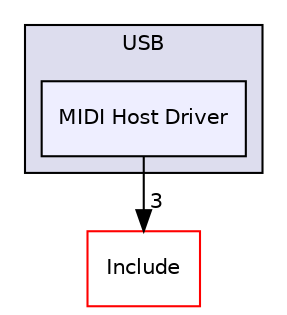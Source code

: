 digraph "C:/Users/mainuser/Desktop/School/SeniorProject/EthKitTCP/Microchip/USB/MIDI Host Driver" {
  compound=true
  node [ fontsize="10", fontname="Helvetica"];
  edge [ labelfontsize="10", labelfontname="Helvetica"];
  subgraph clusterdir_0a24c4421d9b613056fbe1b6b73d66fc {
    graph [ bgcolor="#ddddee", pencolor="black", label="USB" fontname="Helvetica", fontsize="10", URL="dir_0a24c4421d9b613056fbe1b6b73d66fc.html"]
  dir_4dd61ee1fc5532c64cda2f4196d9f240 [shape=box, label="MIDI Host Driver", style="filled", fillcolor="#eeeeff", pencolor="black", URL="dir_4dd61ee1fc5532c64cda2f4196d9f240.html"];
  }
  dir_7ce300d8a919a620616ec6bc64c02d37 [shape=box label="Include" fillcolor="white" style="filled" color="red" URL="dir_7ce300d8a919a620616ec6bc64c02d37.html"];
  dir_4dd61ee1fc5532c64cda2f4196d9f240->dir_7ce300d8a919a620616ec6bc64c02d37 [headlabel="3", labeldistance=1.5 headhref="dir_000088_000022.html"];
}
